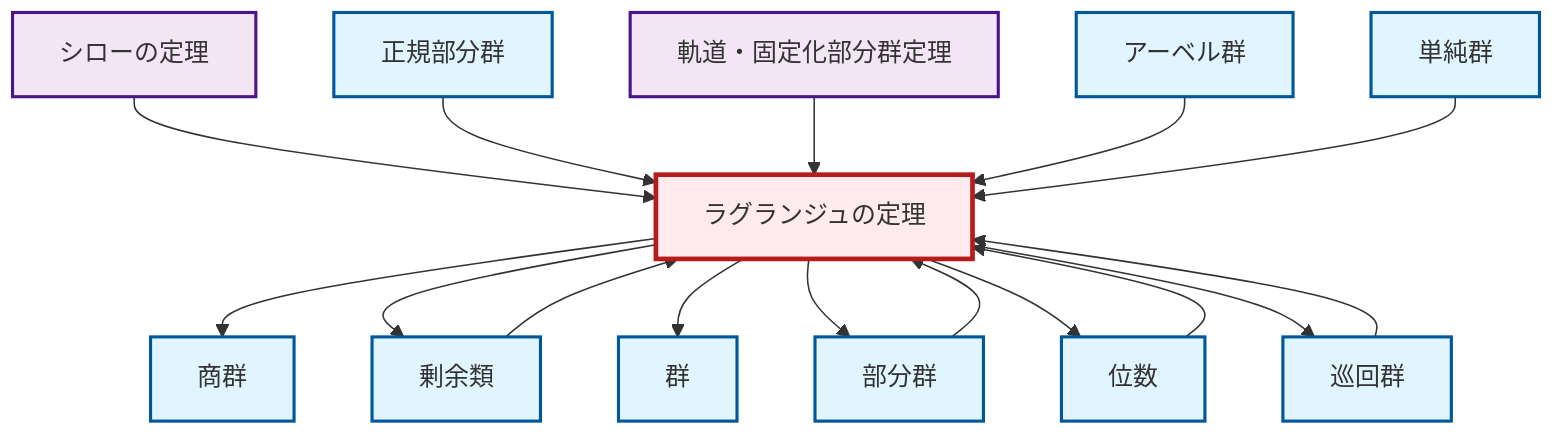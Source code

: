 graph TD
    classDef definition fill:#e1f5fe,stroke:#01579b,stroke-width:2px
    classDef theorem fill:#f3e5f5,stroke:#4a148c,stroke-width:2px
    classDef axiom fill:#fff3e0,stroke:#e65100,stroke-width:2px
    classDef example fill:#e8f5e9,stroke:#1b5e20,stroke-width:2px
    classDef current fill:#ffebee,stroke:#b71c1c,stroke-width:3px
    def-quotient-group["商群"]:::definition
    thm-lagrange["ラグランジュの定理"]:::theorem
    def-abelian-group["アーベル群"]:::definition
    def-subgroup["部分群"]:::definition
    thm-sylow["シローの定理"]:::theorem
    def-coset["剰余類"]:::definition
    def-normal-subgroup["正規部分群"]:::definition
    thm-orbit-stabilizer["軌道・固定化部分群定理"]:::theorem
    def-order["位数"]:::definition
    def-cyclic-group["巡回群"]:::definition
    def-group["群"]:::definition
    def-simple-group["単純群"]:::definition
    def-order --> thm-lagrange
    thm-lagrange --> def-quotient-group
    thm-lagrange --> def-coset
    thm-lagrange --> def-group
    thm-sylow --> thm-lagrange
    def-cyclic-group --> thm-lagrange
    thm-lagrange --> def-subgroup
    thm-lagrange --> def-order
    def-normal-subgroup --> thm-lagrange
    thm-orbit-stabilizer --> thm-lagrange
    def-abelian-group --> thm-lagrange
    def-coset --> thm-lagrange
    def-subgroup --> thm-lagrange
    thm-lagrange --> def-cyclic-group
    def-simple-group --> thm-lagrange
    class thm-lagrange current